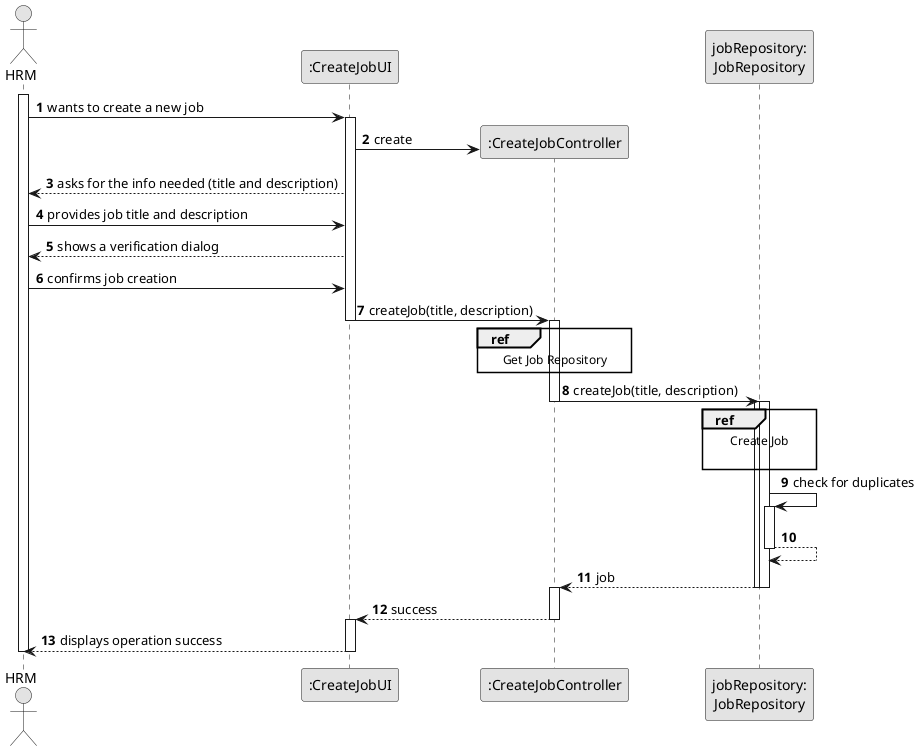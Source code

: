 @startuml
skinparam monochrome true
skinparam packageStyle rectangle
skinparam shadowing false

autonumber

'hide footbox
actor "HRM" as Employee
participant ":CreateJobUI" as UI
participant ":CreateJobController" as CTRL
participant "jobRepository:\nJobRepository" as jobRepository

activate Employee
Employee -> UI : wants to create a new job
activate UI
UI -> CTRL** : create
UI --> Employee : asks for the info needed (title and description)
Employee -> UI : provides job title and description
UI --> Employee : shows a verification dialog
Employee -> UI : confirms job creation


UI -> CTRL : createJob(title, description)
deactivate UI
activate CTRL
        ref over CTRL
            Get Job Repository
        end ref

CTRL -> jobRepository : createJob(title, description)
deactivate CTRL
activate jobRepository

        ref over jobRepository
            Create Job

        end ref

    activate jobRepository
    jobRepository -> jobRepository : check for duplicates
    activate jobRepository
    jobRepository --> jobRepository
    deactivate jobRepository

jobRepository --> CTRL : job
deactivate jobRepository
activate CTRL
deactivate jobRepository

CTRL --> UI : success
deactivate CTRL
activate UI
UI --> Employee : displays operation success

deactivate UI
deactivate Employee

@enduml
